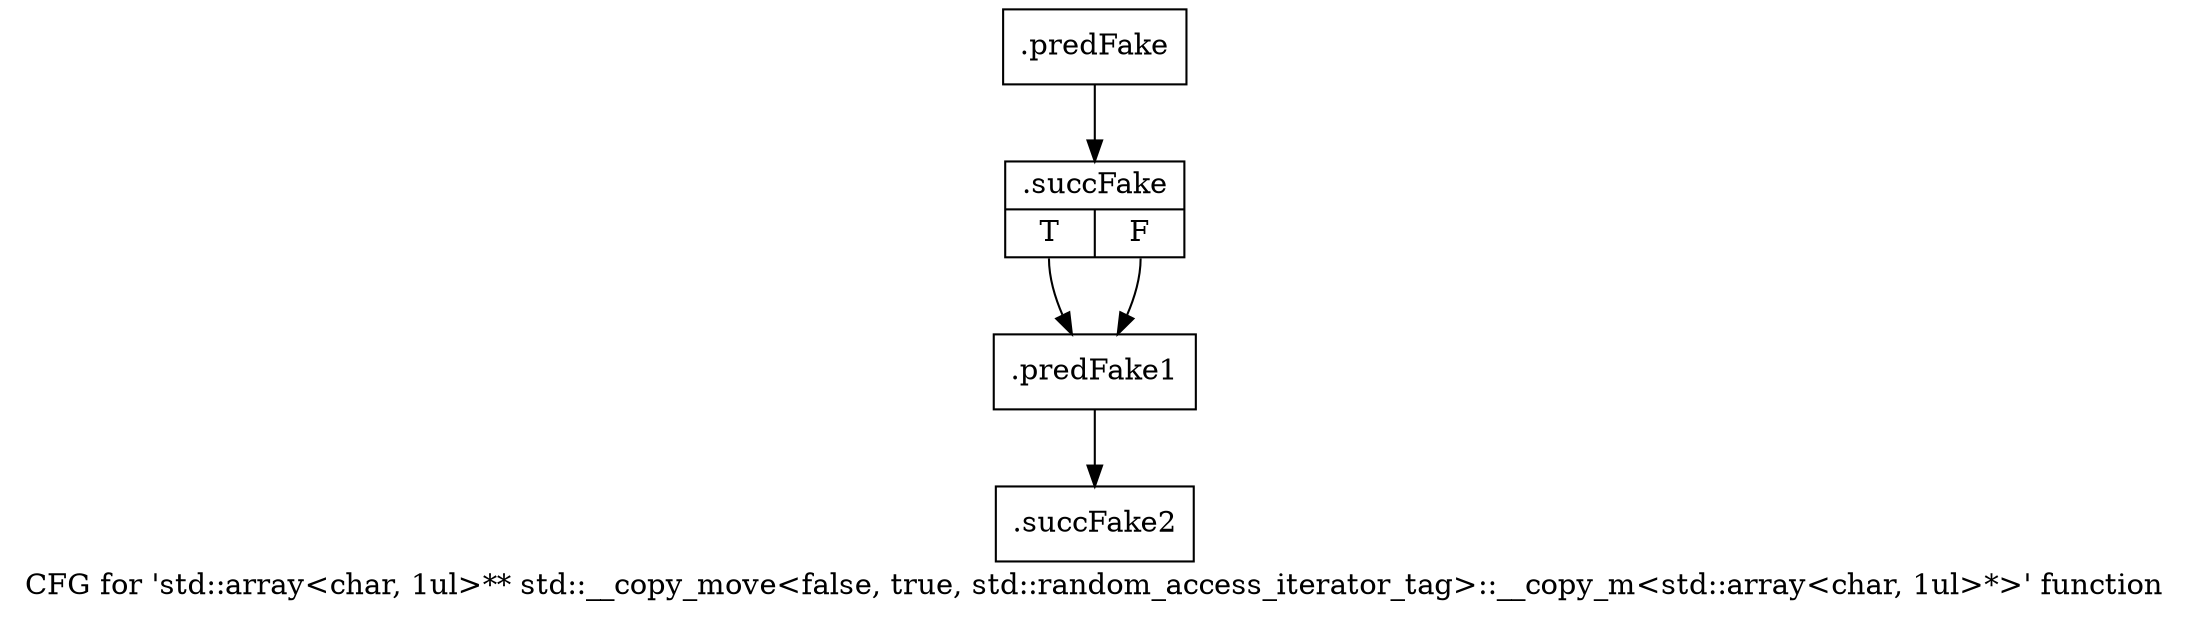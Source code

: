 digraph "CFG for 'std::array\<char, 1ul\>** std::__copy_move\<false, true, std::random_access_iterator_tag\>::__copy_m\<std::array\<char, 1ul\>*\>' function" {
	label="CFG for 'std::array\<char, 1ul\>** std::__copy_move\<false, true, std::random_access_iterator_tag\>::__copy_m\<std::array\<char, 1ul\>*\>' function";

	Node0x5bad340 [shape=record,filename="",linenumber="",label="{.predFake}"];
	Node0x5bad340 -> Node0x61311d0[ callList="" memoryops="" filename="/mnt/xilinx/Vitis_HLS/2021.2/tps/lnx64/gcc-6.2.0/lib/gcc/x86_64-pc-linux-gnu/6.2.0/../../../../include/c++/6.2.0/bits/stl_algobase.h" execusionnum="0"];
	Node0x61311d0 [shape=record,filename="/mnt/xilinx/Vitis_HLS/2021.2/tps/lnx64/gcc-6.2.0/lib/gcc/x86_64-pc-linux-gnu/6.2.0/../../../../include/c++/6.2.0/bits/stl_algobase.h",linenumber="367",label="{.succFake|{<s0>T|<s1>F}}"];
	Node0x61311d0:s0 -> Node0x5bae460[ callList="" memoryops="" filename="/mnt/xilinx/Vitis_HLS/2021.2/tps/lnx64/gcc-6.2.0/lib/gcc/x86_64-pc-linux-gnu/6.2.0/../../../../include/c++/6.2.0/bits/stl_algobase.h" execusionnum="0"];
	Node0x61311d0:s1 -> Node0x5bae460;
	Node0x5bae460 [shape=record,filename="/mnt/xilinx/Vitis_HLS/2021.2/tps/lnx64/gcc-6.2.0/lib/gcc/x86_64-pc-linux-gnu/6.2.0/../../../../include/c++/6.2.0/bits/stl_algobase.h",linenumber="369",label="{.predFake1}"];
	Node0x5bae460 -> Node0x6131330[ callList="" memoryops="" filename="/mnt/xilinx/Vitis_HLS/2021.2/tps/lnx64/gcc-6.2.0/lib/gcc/x86_64-pc-linux-gnu/6.2.0/../../../../include/c++/6.2.0/bits/stl_algobase.h" execusionnum="0"];
	Node0x6131330 [shape=record,filename="/mnt/xilinx/Vitis_HLS/2021.2/tps/lnx64/gcc-6.2.0/lib/gcc/x86_64-pc-linux-gnu/6.2.0/../../../../include/c++/6.2.0/bits/stl_algobase.h",linenumber="369",label="{.succFake2}"];
}
